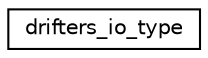 digraph "Graphical Class Hierarchy"
{
 // INTERACTIVE_SVG=YES
 // LATEX_PDF_SIZE
  edge [fontname="Helvetica",fontsize="10",labelfontname="Helvetica",labelfontsize="10"];
  node [fontname="Helvetica",fontsize="10",shape=record];
  rankdir="LR";
  Node0 [label="drifters_io_type",height=0.2,width=0.4,color="black", fillcolor="white", style="filled",URL="$structdrifters__io__mod_1_1drifters__io__type.html",tooltip="IO data for drifters."];
}
